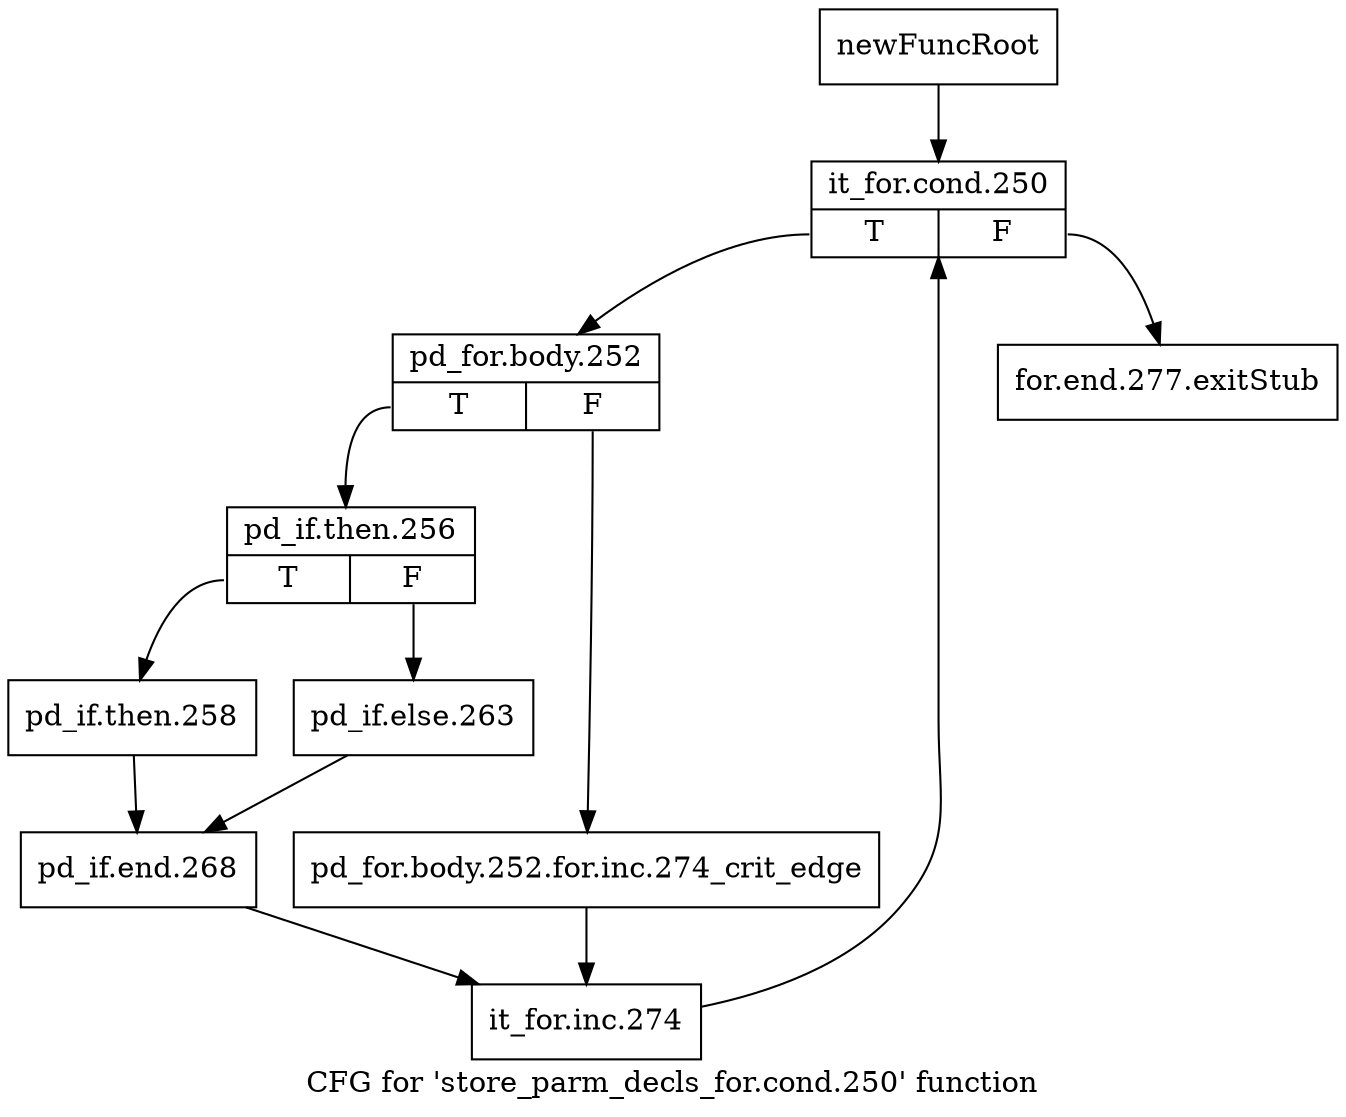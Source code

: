 digraph "CFG for 'store_parm_decls_for.cond.250' function" {
	label="CFG for 'store_parm_decls_for.cond.250' function";

	Node0x9fea380 [shape=record,label="{newFuncRoot}"];
	Node0x9fea380 -> Node0x9fea420;
	Node0x9fea3d0 [shape=record,label="{for.end.277.exitStub}"];
	Node0x9fea420 [shape=record,label="{it_for.cond.250|{<s0>T|<s1>F}}"];
	Node0x9fea420:s0 -> Node0x9fea470;
	Node0x9fea420:s1 -> Node0x9fea3d0;
	Node0x9fea470 [shape=record,label="{pd_for.body.252|{<s0>T|<s1>F}}"];
	Node0x9fea470:s0 -> Node0x9fea510;
	Node0x9fea470:s1 -> Node0x9fea4c0;
	Node0x9fea4c0 [shape=record,label="{pd_for.body.252.for.inc.274_crit_edge}"];
	Node0x9fea4c0 -> Node0x9fea650;
	Node0x9fea510 [shape=record,label="{pd_if.then.256|{<s0>T|<s1>F}}"];
	Node0x9fea510:s0 -> Node0x9fea5b0;
	Node0x9fea510:s1 -> Node0x9fea560;
	Node0x9fea560 [shape=record,label="{pd_if.else.263}"];
	Node0x9fea560 -> Node0x9fea600;
	Node0x9fea5b0 [shape=record,label="{pd_if.then.258}"];
	Node0x9fea5b0 -> Node0x9fea600;
	Node0x9fea600 [shape=record,label="{pd_if.end.268}"];
	Node0x9fea600 -> Node0x9fea650;
	Node0x9fea650 [shape=record,label="{it_for.inc.274}"];
	Node0x9fea650 -> Node0x9fea420;
}
